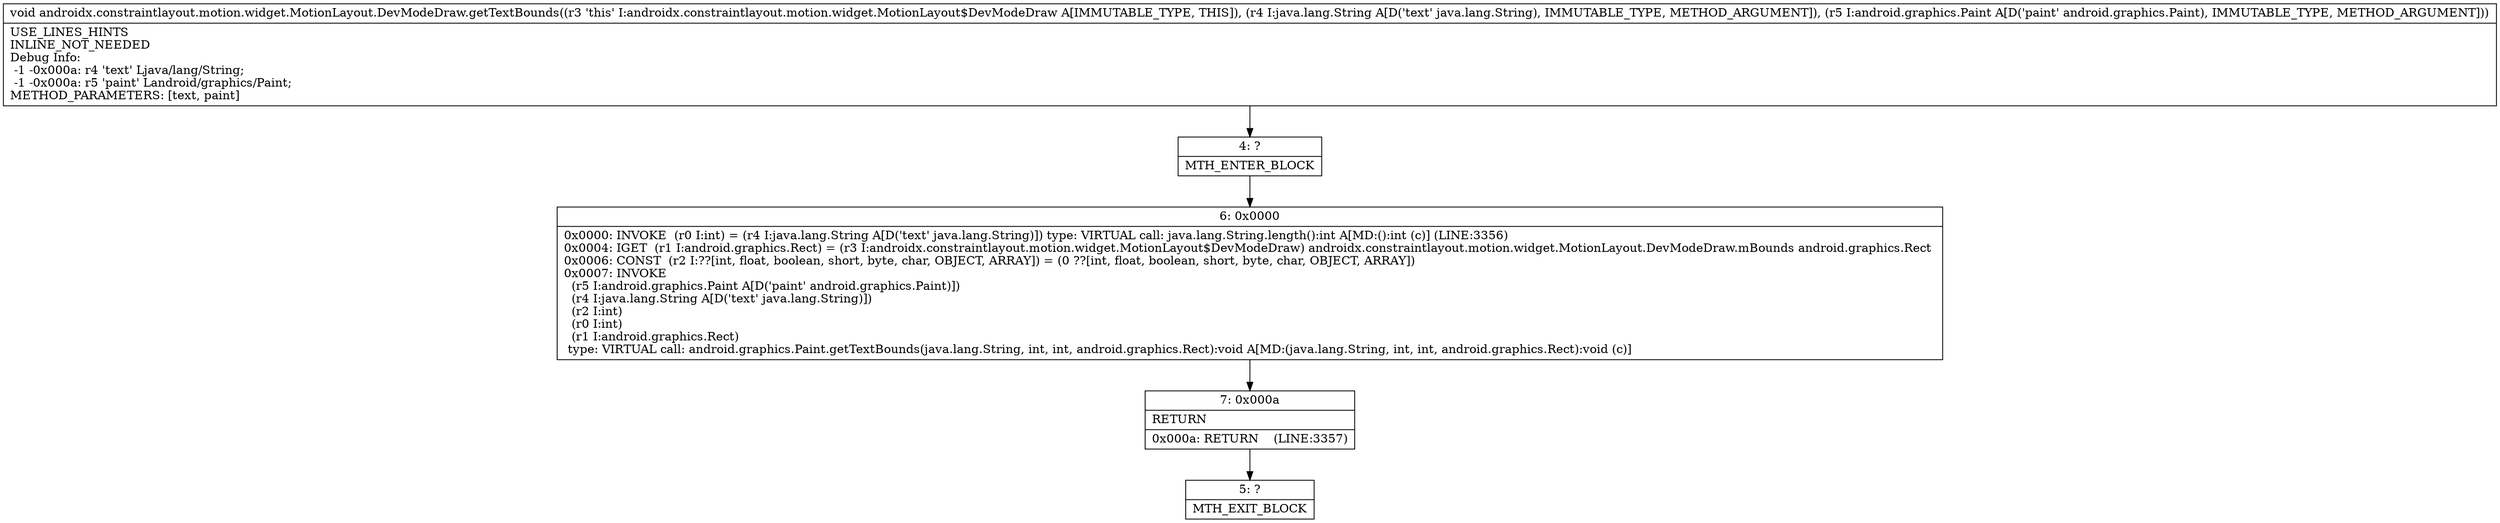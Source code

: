 digraph "CFG forandroidx.constraintlayout.motion.widget.MotionLayout.DevModeDraw.getTextBounds(Ljava\/lang\/String;Landroid\/graphics\/Paint;)V" {
Node_4 [shape=record,label="{4\:\ ?|MTH_ENTER_BLOCK\l}"];
Node_6 [shape=record,label="{6\:\ 0x0000|0x0000: INVOKE  (r0 I:int) = (r4 I:java.lang.String A[D('text' java.lang.String)]) type: VIRTUAL call: java.lang.String.length():int A[MD:():int (c)] (LINE:3356)\l0x0004: IGET  (r1 I:android.graphics.Rect) = (r3 I:androidx.constraintlayout.motion.widget.MotionLayout$DevModeDraw) androidx.constraintlayout.motion.widget.MotionLayout.DevModeDraw.mBounds android.graphics.Rect \l0x0006: CONST  (r2 I:??[int, float, boolean, short, byte, char, OBJECT, ARRAY]) = (0 ??[int, float, boolean, short, byte, char, OBJECT, ARRAY]) \l0x0007: INVOKE  \l  (r5 I:android.graphics.Paint A[D('paint' android.graphics.Paint)])\l  (r4 I:java.lang.String A[D('text' java.lang.String)])\l  (r2 I:int)\l  (r0 I:int)\l  (r1 I:android.graphics.Rect)\l type: VIRTUAL call: android.graphics.Paint.getTextBounds(java.lang.String, int, int, android.graphics.Rect):void A[MD:(java.lang.String, int, int, android.graphics.Rect):void (c)]\l}"];
Node_7 [shape=record,label="{7\:\ 0x000a|RETURN\l|0x000a: RETURN    (LINE:3357)\l}"];
Node_5 [shape=record,label="{5\:\ ?|MTH_EXIT_BLOCK\l}"];
MethodNode[shape=record,label="{void androidx.constraintlayout.motion.widget.MotionLayout.DevModeDraw.getTextBounds((r3 'this' I:androidx.constraintlayout.motion.widget.MotionLayout$DevModeDraw A[IMMUTABLE_TYPE, THIS]), (r4 I:java.lang.String A[D('text' java.lang.String), IMMUTABLE_TYPE, METHOD_ARGUMENT]), (r5 I:android.graphics.Paint A[D('paint' android.graphics.Paint), IMMUTABLE_TYPE, METHOD_ARGUMENT]))  | USE_LINES_HINTS\lINLINE_NOT_NEEDED\lDebug Info:\l  \-1 \-0x000a: r4 'text' Ljava\/lang\/String;\l  \-1 \-0x000a: r5 'paint' Landroid\/graphics\/Paint;\lMETHOD_PARAMETERS: [text, paint]\l}"];
MethodNode -> Node_4;Node_4 -> Node_6;
Node_6 -> Node_7;
Node_7 -> Node_5;
}

